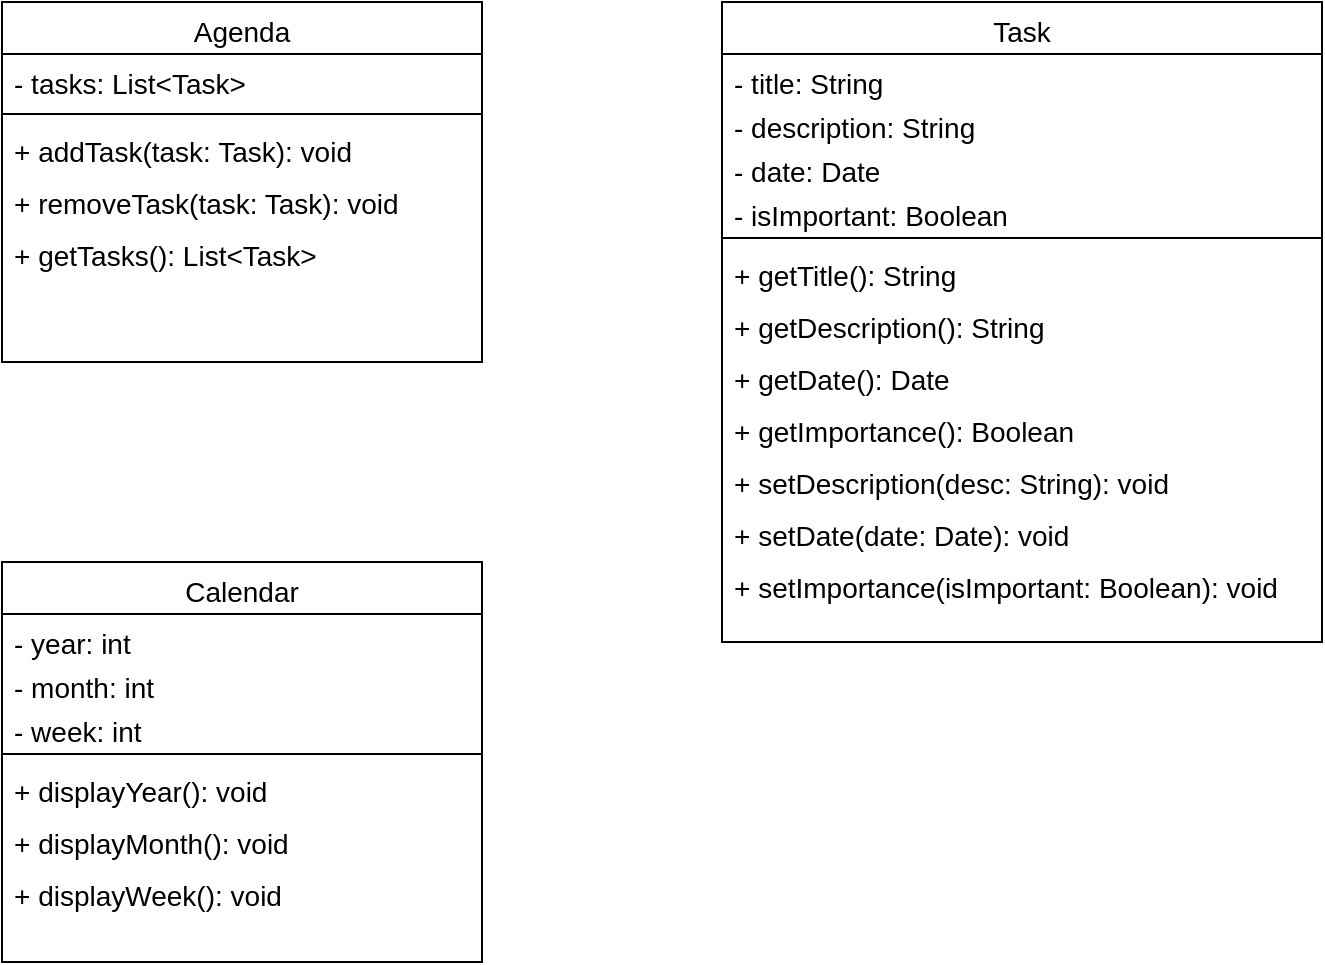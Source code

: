 <mxfile version="22.0.8" type="google">
  <diagram id="C5RBs43oDa-KdzZeNtuy" name="Page-1">
    <mxGraphModel grid="1" page="1" gridSize="10" guides="1" tooltips="1" connect="1" arrows="1" fold="1" pageScale="1" pageWidth="827" pageHeight="1169" math="0" shadow="0">
      <root>
        <mxCell id="WIyWlLk6GJQsqaUBKTNV-0" />
        <mxCell id="WIyWlLk6GJQsqaUBKTNV-1" parent="WIyWlLk6GJQsqaUBKTNV-0" />
        <mxCell id="zkfFHV4jXpPFQw0GAbJ--17" value="Agenda" style="swimlane;fontStyle=0;align=center;verticalAlign=top;childLayout=stackLayout;horizontal=1;startSize=26;horizontalStack=0;resizeParent=1;resizeLast=0;collapsible=1;marginBottom=0;rounded=0;shadow=0;strokeWidth=1;fontSize=14;" vertex="1" parent="WIyWlLk6GJQsqaUBKTNV-1">
          <mxGeometry x="80" y="80" width="240" height="180" as="geometry">
            <mxRectangle x="550" y="140" width="160" height="26" as="alternateBounds" />
          </mxGeometry>
        </mxCell>
        <mxCell id="zkfFHV4jXpPFQw0GAbJ--18" value="- tasks: List&lt;Task&gt;" style="text;align=left;verticalAlign=top;spacingLeft=4;spacingRight=4;overflow=hidden;rotatable=0;points=[[0,0.5],[1,0.5]];portConstraint=eastwest;fontSize=14;" vertex="1" parent="zkfFHV4jXpPFQw0GAbJ--17">
          <mxGeometry y="26" width="240" height="26" as="geometry" />
        </mxCell>
        <mxCell id="zkfFHV4jXpPFQw0GAbJ--23" value="" style="line;html=1;strokeWidth=1;align=left;verticalAlign=middle;spacingTop=-1;spacingLeft=3;spacingRight=3;rotatable=0;labelPosition=right;points=[];portConstraint=eastwest;fontSize=14;" vertex="1" parent="zkfFHV4jXpPFQw0GAbJ--17">
          <mxGeometry y="52" width="240" height="8" as="geometry" />
        </mxCell>
        <mxCell id="zkfFHV4jXpPFQw0GAbJ--24" value="+ addTask(task: Task): void" style="text;align=left;verticalAlign=top;spacingLeft=4;spacingRight=4;overflow=hidden;rotatable=0;points=[[0,0.5],[1,0.5]];portConstraint=eastwest;fontSize=14;" vertex="1" parent="zkfFHV4jXpPFQw0GAbJ--17">
          <mxGeometry y="60" width="240" height="26" as="geometry" />
        </mxCell>
        <mxCell id="zkfFHV4jXpPFQw0GAbJ--25" value="+ removeTask(task: Task): void" style="text;align=left;verticalAlign=top;spacingLeft=4;spacingRight=4;overflow=hidden;rotatable=0;points=[[0,0.5],[1,0.5]];portConstraint=eastwest;fontSize=14;" vertex="1" parent="zkfFHV4jXpPFQw0GAbJ--17">
          <mxGeometry y="86" width="240" height="26" as="geometry" />
        </mxCell>
        <mxCell id="Ajzk_u8y0hzyUBU7zTmU-0" value="+ getTasks(): List&lt;Task&gt; " style="text;align=left;verticalAlign=top;spacingLeft=4;spacingRight=4;overflow=hidden;rotatable=0;points=[[0,0.5],[1,0.5]];portConstraint=eastwest;fontSize=14;" vertex="1" parent="zkfFHV4jXpPFQw0GAbJ--17">
          <mxGeometry y="112" width="240" height="26" as="geometry" />
        </mxCell>
        <mxCell id="Ajzk_u8y0hzyUBU7zTmU-1" value="Task" style="swimlane;fontStyle=0;align=center;verticalAlign=top;childLayout=stackLayout;horizontal=1;startSize=26;horizontalStack=0;resizeParent=1;resizeLast=0;collapsible=1;marginBottom=0;rounded=0;shadow=0;strokeWidth=1;fontSize=14;" vertex="1" parent="WIyWlLk6GJQsqaUBKTNV-1">
          <mxGeometry x="440" y="80" width="300" height="320" as="geometry">
            <mxRectangle x="550" y="140" width="160" height="26" as="alternateBounds" />
          </mxGeometry>
        </mxCell>
        <mxCell id="Ajzk_u8y0hzyUBU7zTmU-2" value="- title: String " style="text;align=left;verticalAlign=top;spacingLeft=4;spacingRight=4;overflow=hidden;rotatable=0;points=[[0,0.5],[1,0.5]];portConstraint=eastwest;fontSize=14;" vertex="1" parent="Ajzk_u8y0hzyUBU7zTmU-1">
          <mxGeometry y="26" width="300" height="22" as="geometry" />
        </mxCell>
        <mxCell id="Ajzk_u8y0hzyUBU7zTmU-7" value="- description: String " style="text;align=left;verticalAlign=top;spacingLeft=4;spacingRight=4;overflow=hidden;rotatable=0;points=[[0,0.5],[1,0.5]];portConstraint=eastwest;fontSize=14;" vertex="1" parent="Ajzk_u8y0hzyUBU7zTmU-1">
          <mxGeometry y="48" width="300" height="22" as="geometry" />
        </mxCell>
        <mxCell id="Ajzk_u8y0hzyUBU7zTmU-8" value="- date: Date" style="text;align=left;verticalAlign=top;spacingLeft=4;spacingRight=4;overflow=hidden;rotatable=0;points=[[0,0.5],[1,0.5]];portConstraint=eastwest;fontSize=14;" vertex="1" parent="Ajzk_u8y0hzyUBU7zTmU-1">
          <mxGeometry y="70" width="300" height="22" as="geometry" />
        </mxCell>
        <mxCell id="Ajzk_u8y0hzyUBU7zTmU-9" value="- isImportant: Boolean" style="text;align=left;verticalAlign=top;spacingLeft=4;spacingRight=4;overflow=hidden;rotatable=0;points=[[0,0.5],[1,0.5]];portConstraint=eastwest;fontSize=14;" vertex="1" parent="Ajzk_u8y0hzyUBU7zTmU-1">
          <mxGeometry y="92" width="300" height="22" as="geometry" />
        </mxCell>
        <mxCell id="Ajzk_u8y0hzyUBU7zTmU-3" value="" style="line;html=1;strokeWidth=1;align=left;verticalAlign=middle;spacingTop=-1;spacingLeft=3;spacingRight=3;rotatable=0;labelPosition=right;points=[];portConstraint=eastwest;fontSize=14;" vertex="1" parent="Ajzk_u8y0hzyUBU7zTmU-1">
          <mxGeometry y="114" width="300" height="8" as="geometry" />
        </mxCell>
        <mxCell id="Ajzk_u8y0hzyUBU7zTmU-4" value="+ getTitle(): String" style="text;align=left;verticalAlign=top;spacingLeft=4;spacingRight=4;overflow=hidden;rotatable=0;points=[[0,0.5],[1,0.5]];portConstraint=eastwest;fontSize=14;" vertex="1" parent="Ajzk_u8y0hzyUBU7zTmU-1">
          <mxGeometry y="122" width="300" height="26" as="geometry" />
        </mxCell>
        <mxCell id="Ajzk_u8y0hzyUBU7zTmU-5" value="+ getDescription(): String" style="text;align=left;verticalAlign=top;spacingLeft=4;spacingRight=4;overflow=hidden;rotatable=0;points=[[0,0.5],[1,0.5]];portConstraint=eastwest;fontSize=14;" vertex="1" parent="Ajzk_u8y0hzyUBU7zTmU-1">
          <mxGeometry y="148" width="300" height="26" as="geometry" />
        </mxCell>
        <mxCell id="Ajzk_u8y0hzyUBU7zTmU-6" value="+ getDate(): Date" style="text;align=left;verticalAlign=top;spacingLeft=4;spacingRight=4;overflow=hidden;rotatable=0;points=[[0,0.5],[1,0.5]];portConstraint=eastwest;fontSize=14;" vertex="1" parent="Ajzk_u8y0hzyUBU7zTmU-1">
          <mxGeometry y="174" width="300" height="26" as="geometry" />
        </mxCell>
        <mxCell id="Ajzk_u8y0hzyUBU7zTmU-10" value="+ getImportance(): Boolean" style="text;align=left;verticalAlign=top;spacingLeft=4;spacingRight=4;overflow=hidden;rotatable=0;points=[[0,0.5],[1,0.5]];portConstraint=eastwest;fontSize=14;" vertex="1" parent="Ajzk_u8y0hzyUBU7zTmU-1">
          <mxGeometry y="200" width="300" height="26" as="geometry" />
        </mxCell>
        <mxCell id="Ajzk_u8y0hzyUBU7zTmU-11" value="+ setDescription(desc: String): void" style="text;align=left;verticalAlign=top;spacingLeft=4;spacingRight=4;overflow=hidden;rotatable=0;points=[[0,0.5],[1,0.5]];portConstraint=eastwest;fontSize=14;" vertex="1" parent="Ajzk_u8y0hzyUBU7zTmU-1">
          <mxGeometry y="226" width="300" height="26" as="geometry" />
        </mxCell>
        <mxCell id="Ajzk_u8y0hzyUBU7zTmU-12" value="+ setDate(date: Date): void" style="text;align=left;verticalAlign=top;spacingLeft=4;spacingRight=4;overflow=hidden;rotatable=0;points=[[0,0.5],[1,0.5]];portConstraint=eastwest;fontSize=14;" vertex="1" parent="Ajzk_u8y0hzyUBU7zTmU-1">
          <mxGeometry y="252" width="300" height="26" as="geometry" />
        </mxCell>
        <mxCell id="Ajzk_u8y0hzyUBU7zTmU-13" value="+ setImportance(isImportant: Boolean): void" style="text;align=left;verticalAlign=top;spacingLeft=4;spacingRight=4;overflow=hidden;rotatable=0;points=[[0,0.5],[1,0.5]];portConstraint=eastwest;fontSize=14;" vertex="1" parent="Ajzk_u8y0hzyUBU7zTmU-1">
          <mxGeometry y="278" width="300" height="42" as="geometry" />
        </mxCell>
        <mxCell id="Ajzk_u8y0hzyUBU7zTmU-14" value="Calendar " style="swimlane;fontStyle=0;align=center;verticalAlign=top;childLayout=stackLayout;horizontal=1;startSize=26;horizontalStack=0;resizeParent=1;resizeLast=0;collapsible=1;marginBottom=0;rounded=0;shadow=0;strokeWidth=1;fontSize=14;" vertex="1" parent="WIyWlLk6GJQsqaUBKTNV-1">
          <mxGeometry x="80" y="360" width="240" height="200" as="geometry">
            <mxRectangle x="550" y="140" width="160" height="26" as="alternateBounds" />
          </mxGeometry>
        </mxCell>
        <mxCell id="Ajzk_u8y0hzyUBU7zTmU-15" value="- year: int" style="text;align=left;verticalAlign=top;spacingLeft=4;spacingRight=4;overflow=hidden;rotatable=0;points=[[0,0.5],[1,0.5]];portConstraint=eastwest;fontSize=14;" vertex="1" parent="Ajzk_u8y0hzyUBU7zTmU-14">
          <mxGeometry y="26" width="240" height="22" as="geometry" />
        </mxCell>
        <mxCell id="Ajzk_u8y0hzyUBU7zTmU-16" value="- month: int" style="text;align=left;verticalAlign=top;spacingLeft=4;spacingRight=4;overflow=hidden;rotatable=0;points=[[0,0.5],[1,0.5]];portConstraint=eastwest;fontSize=14;" vertex="1" parent="Ajzk_u8y0hzyUBU7zTmU-14">
          <mxGeometry y="48" width="240" height="22" as="geometry" />
        </mxCell>
        <mxCell id="Ajzk_u8y0hzyUBU7zTmU-17" value="- week: int" style="text;align=left;verticalAlign=top;spacingLeft=4;spacingRight=4;overflow=hidden;rotatable=0;points=[[0,0.5],[1,0.5]];portConstraint=eastwest;fontSize=14;" vertex="1" parent="Ajzk_u8y0hzyUBU7zTmU-14">
          <mxGeometry y="70" width="240" height="22" as="geometry" />
        </mxCell>
        <mxCell id="Ajzk_u8y0hzyUBU7zTmU-19" value="" style="line;html=1;strokeWidth=1;align=left;verticalAlign=middle;spacingTop=-1;spacingLeft=3;spacingRight=3;rotatable=0;labelPosition=right;points=[];portConstraint=eastwest;fontSize=14;" vertex="1" parent="Ajzk_u8y0hzyUBU7zTmU-14">
          <mxGeometry y="92" width="240" height="8" as="geometry" />
        </mxCell>
        <mxCell id="Ajzk_u8y0hzyUBU7zTmU-20" value="+ displayYear(): void" style="text;align=left;verticalAlign=top;spacingLeft=4;spacingRight=4;overflow=hidden;rotatable=0;points=[[0,0.5],[1,0.5]];portConstraint=eastwest;fontSize=14;" vertex="1" parent="Ajzk_u8y0hzyUBU7zTmU-14">
          <mxGeometry y="100" width="240" height="26" as="geometry" />
        </mxCell>
        <mxCell id="Ajzk_u8y0hzyUBU7zTmU-21" value="+ displayMonth(): void" style="text;align=left;verticalAlign=top;spacingLeft=4;spacingRight=4;overflow=hidden;rotatable=0;points=[[0,0.5],[1,0.5]];portConstraint=eastwest;fontSize=14;" vertex="1" parent="Ajzk_u8y0hzyUBU7zTmU-14">
          <mxGeometry y="126" width="240" height="26" as="geometry" />
        </mxCell>
        <mxCell id="Ajzk_u8y0hzyUBU7zTmU-22" value="+ displayWeek(): void" style="text;align=left;verticalAlign=top;spacingLeft=4;spacingRight=4;overflow=hidden;rotatable=0;points=[[0,0.5],[1,0.5]];portConstraint=eastwest;fontSize=14;" vertex="1" parent="Ajzk_u8y0hzyUBU7zTmU-14">
          <mxGeometry y="152" width="240" height="26" as="geometry" />
        </mxCell>
      </root>
    </mxGraphModel>
  </diagram>
</mxfile>

